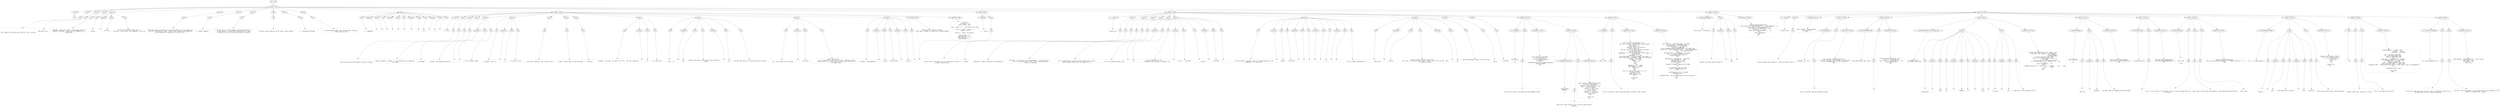 digraph lpegNode {

node [fontname=Helvetica]
edge [style=dashed]

doc_0 [label="doc - 440"]


doc_0 -> { section_1}
{rank=same; section_1}

section_1 [label="section: 1-262"]


// END RANK doc_0

section_1 -> { header_2 prose_3 prose_4 prose_5 prose_6 prose_7 prose_8 prose_9 prose_10 prose_11 prose_12 prose_13 section_14 section_15 section_16 section_17 section_18}
{rank=same; header_2 prose_3 prose_4 prose_5 prose_6 prose_7 prose_8 prose_9 prose_10 prose_11 prose_12 prose_13 section_14 section_15 section_16 section_17 section_18}

header_2 [label="1 : Path"]

prose_3 [label="prose"]

prose_4 [label="prose"]

prose_5 [label="prose"]

prose_6 [label="prose"]

prose_7 [label="prose"]

prose_8 [label="prose"]

prose_9 [label="prose"]

prose_10 [label="prose"]

prose_11 [label="prose"]

prose_12 [label="prose"]

prose_13 [label="prose"]

section_14 [label="section: 35-90"]

section_15 [label="section: 91-93"]

section_16 [label="section: 94-166"]

section_17 [label="section: 243-262"]

section_18 [label="section: 263-404"]


// END RANK section_1

header_2 -> leaf_19
leaf_19  [color=Gray,shape=rectangle,fontname=Inconsolata,label="* Path"]
// END RANK header_2

prose_3 -> { raw_20}
{rank=same; raw_20}

raw_20 [label="raw"]


// END RANK prose_3

raw_20 -> leaf_21
leaf_21  [color=Gray,shape=rectangle,fontname=Inconsolata,label="


Let's make a little Path class that isn't just a string.
"]
// END RANK raw_20

prose_4 -> { raw_22}
{rank=same; raw_22}

raw_22 [label="raw"]


// END RANK prose_4

raw_22 -> leaf_23
leaf_23  [color=Gray,shape=rectangle,fontname=Inconsolata,label="
They need to be:
"]
// END RANK raw_22

prose_5 -> { raw_24}
{rank=same; raw_24}

raw_24 [label="raw"]


// END RANK prose_5

raw_24 -> leaf_25
leaf_25  [color=Gray,shape=rectangle,fontname=Inconsolata,label="
-  Immutable. Adding to a path or substituting within it
   produces a new path; a path can't be changed once it's
   established.
"]
// END RANK raw_24

prose_6 -> { raw_26 prespace_27 literal_28 raw_29}
{rank=same; raw_26 prespace_27 literal_28 raw_29}

raw_26 [label="raw"]

prespace_27 [label="prespace"]

literal_28 [label="literal"]

raw_29 [label="raw"]


// END RANK prose_6

raw_26 -> leaf_30
leaf_30  [color=Gray,shape=rectangle,fontname=Inconsolata,label="
-  Stringy. "]
// END RANK raw_26

prespace_27 -> leaf_31
leaf_31  [color=Gray,shape=rectangle,fontname=Inconsolata,label=" "]
// END RANK prespace_27

literal_28 -> leaf_32
leaf_32  [color=Gray,shape=rectangle,fontname=Inconsolata,label="tostring"]
// END RANK literal_28

raw_29 -> leaf_33
leaf_33  [color=Gray,shape=rectangle,fontname=Inconsolata,label=" gives us the literal string rep of
   the Path, __concat works (but immutably), and so on.
"]
// END RANK raw_29

prose_7 -> { raw_34}
{rank=same; raw_34}

raw_34 [label="raw"]


// END RANK prose_7

raw_34 -> leaf_35
leaf_35  [color=Gray,shape=rectangle,fontname=Inconsolata,label="
Paths are going to be heavily re-used and extended, first by Directories
and Files, and then we'll want to take a pass a making them grammatical
and extending their properties to the URI class.
"]
// END RANK raw_34

prose_8 -> { raw_36}
{rank=same; raw_36}

raw_36 [label="raw"]


// END RANK prose_8

raw_36 -> leaf_37
leaf_37  [color=Gray,shape=rectangle,fontname=Inconsolata,label="
- [ ] #Todo  Simplify
"]
// END RANK raw_36

prose_9 -> { raw_38}
{rank=same; raw_38}

raw_38 [label="raw"]


// END RANK prose_9

raw_38 -> leaf_39
leaf_39  [color=Gray,shape=rectangle,fontname=Inconsolata,label="
  - [ ]  The Path class is overly complex. Splitting the paths is
         an anti-pattern; it should be refactored to be a light
         holding class over a string that represents the path.
"]
// END RANK raw_38

prose_10 -> { raw_40}
{rank=same; raw_40}

raw_40 [label="raw"]


// END RANK prose_10

raw_40 -> leaf_41
leaf_41  [color=Gray,shape=rectangle,fontname=Inconsolata,label="
         Actually useful things we can do, some of them already:
"]
// END RANK raw_40

prose_11 -> { raw_42}
{rank=same; raw_42}

raw_42 [label="raw"]


// END RANK prose_11

raw_42 -> leaf_43
leaf_43  [color=Gray,shape=rectangle,fontname=Inconsolata,label="
    - [ ]  Encapsulate Penlight.
"]
// END RANK raw_42

prose_12 -> { raw_44}
{rank=same; raw_44}

raw_44 [label="raw"]


// END RANK prose_12

raw_44 -> leaf_45
leaf_45  [color=Gray,shape=rectangle,fontname=Inconsolata,label="
    - [ ]  Provide metadata about paths like absolute, relative,
           exists, and the like.
"]
// END RANK raw_44

prose_13 -> { raw_46 prespace_47 literal_48 raw_49 prespace_50 literal_51 raw_52 prespace_53 literal_54 raw_55 prespace_56 literal_57 raw_58}
{rank=same; raw_46 prespace_47 literal_48 raw_49 prespace_50 literal_51 raw_52 prespace_53 literal_54 raw_55 prespace_56 literal_57 raw_58}

raw_46 [label="raw"]

prespace_47 [label="prespace"]

literal_48 [label="literal"]

raw_49 [label="raw"]

prespace_50 [label="prespace"]

literal_51 [label="literal"]

raw_52 [label="raw"]

prespace_53 [label="prespace"]

literal_54 [label="literal"]

raw_55 [label="raw"]

prespace_56 [label="prespace"]

literal_57 [label="literal"]

raw_58 [label="raw"]


// END RANK prose_13

raw_46 -> leaf_59
leaf_59  [color=Gray,shape=rectangle,fontname=Inconsolata,label="
    - [ ]  Implement"]
// END RANK raw_46

prespace_47 -> leaf_60
leaf_60  [color=Gray,shape=rectangle,fontname=Inconsolata,label=" "]
// END RANK prespace_47

literal_48 -> leaf_61
leaf_61  [color=Gray,shape=rectangle,fontname=Inconsolata,label="*"]
// END RANK literal_48

raw_49 -> leaf_62
leaf_62  [color=Gray,shape=rectangle,fontname=Inconsolata,label="."]
// END RANK raw_49

prespace_50 -> leaf_63
leaf_63  [color=Gray,shape=rectangle,fontname=Inconsolata,label=" "]
// END RANK prespace_50

literal_51 -> leaf_64
leaf_64  [color=Gray,shape=rectangle,fontname=Inconsolata,label="~"]
// END RANK literal_51

raw_52 -> leaf_65
leaf_65  [color=Gray,shape=rectangle,fontname=Inconsolata,label=","]
// END RANK raw_52

prespace_53 -> leaf_66
leaf_66  [color=Gray,shape=rectangle,fontname=Inconsolata,label=" "]
// END RANK prespace_53

literal_54 -> leaf_67
leaf_67  [color=Gray,shape=rectangle,fontname=Inconsolata,label="./"]
// END RANK literal_54

raw_55 -> leaf_68
leaf_68  [color=Gray,shape=rectangle,fontname=Inconsolata,label=" and"]
// END RANK raw_55

prespace_56 -> leaf_69
leaf_69  [color=Gray,shape=rectangle,fontname=Inconsolata,label=" "]
// END RANK prespace_56

literal_57 -> leaf_70
leaf_70  [color=Gray,shape=rectangle,fontname=Inconsolata,label="../"]
// END RANK literal_57

raw_58 -> leaf_71
leaf_71  [color=Gray,shape=rectangle,fontname=Inconsolata,label=".

"]
// END RANK raw_58

section_14 -> { header_72 prose_73 prose_74 prose_75 prose_76 prose_77 prose_78 prose_79 prose_80 prose_81 prose_82 prose_83 prose_84 codeblock_85 codeblock_86}
{rank=same; header_72 prose_73 prose_74 prose_75 prose_76 prose_77 prose_78 prose_79 prose_80 prose_81 prose_82 prose_83 prose_84 codeblock_85 codeblock_86}

header_72 [label="2 : Fields"]

prose_73 [label="prose"]

prose_74 [label="prose"]

prose_75 [label="prose"]

prose_76 [label="prose"]

prose_77 [label="prose"]

prose_78 [label="prose"]

prose_79 [label="prose"]

prose_80 [label="prose"]

prose_81 [label="prose"]

prose_82 [label="prose"]

prose_83 [label="prose"]

prose_84 [label="prose"]

codeblock_85 [label="code block 67-70"]

codeblock_86 [label="code block 72-88"]


// END RANK section_14

header_72 -> leaf_87
leaf_87  [color=Gray,shape=rectangle,fontname=Inconsolata,label="** Fields"]
// END RANK header_72

prose_73 -> { raw_88}
{rank=same; raw_88}

raw_88 [label="raw"]


// END RANK prose_73

raw_88 -> leaf_89
leaf_89  [color=Gray,shape=rectangle,fontname=Inconsolata,label="

The array portion of Path tables is entirely strings.
"]
// END RANK raw_88

prose_74 -> { raw_90}
{rank=same; raw_90}

raw_90 [label="raw"]


// END RANK prose_74

raw_90 -> leaf_91
leaf_91  [color=Gray,shape=rectangle,fontname=Inconsolata,label="
Special characters, notably \"/\", are represented, by themselves,
as strings.
"]
// END RANK raw_90

prose_75 -> { raw_92}
{rank=same; raw_92}

raw_92 [label="raw"]


// END RANK prose_75

raw_92 -> leaf_93
leaf_93  [color=Gray,shape=rectangle,fontname=Inconsolata,label="
- Prototype
"]
// END RANK raw_92

prose_76 -> { raw_94 prespace_95 literal_96 raw_97}
{rank=same; raw_94 prespace_95 literal_96 raw_97}

raw_94 [label="raw"]

prespace_95 [label="prespace"]

literal_96 [label="literal"]

raw_97 [label="raw"]


// END RANK prose_76

raw_94 -> leaf_98
leaf_98  [color=Gray,shape=rectangle,fontname=Inconsolata,label="
  -  divider:  The dividing character,"]
// END RANK raw_94

prespace_95 -> leaf_99
leaf_99  [color=Gray,shape=rectangle,fontname=Inconsolata,label=" "]
// END RANK prespace_95

literal_96 -> leaf_100
leaf_100  [color=Gray,shape=rectangle,fontname=Inconsolata,label="/"]
// END RANK literal_96

raw_97 -> leaf_101
leaf_101  [color=Gray,shape=rectangle,fontname=Inconsolata,label=" in all sensible realms.
"]
// END RANK raw_97

prose_77 -> { raw_102 prespace_103 literal_104 raw_105}
{rank=same; raw_102 prespace_103 literal_104 raw_105}

raw_102 [label="raw"]

prespace_103 [label="prespace"]

literal_104 [label="literal"]

raw_105 [label="raw"]


// END RANK prose_77

raw_102 -> leaf_106
leaf_106  [color=Gray,shape=rectangle,fontname=Inconsolata,label="
  -  div_patt:  This is"]
// END RANK raw_102

prespace_103 -> leaf_107
leaf_107  [color=Gray,shape=rectangle,fontname=Inconsolata,label=" "]
// END RANK prespace_103

literal_104 -> leaf_108
leaf_108  [color=Gray,shape=rectangle,fontname=Inconsolata,label="%/"]
// END RANK literal_104

raw_105 -> leaf_109
leaf_109  [color=Gray,shape=rectangle,fontname=Inconsolata,label=", in a quirk of Lua.
"]
// END RANK raw_105

prose_78 -> { raw_110}
{rank=same; raw_110}

raw_110 [label="raw"]


// END RANK prose_78

raw_110 -> leaf_111
leaf_111  [color=Gray,shape=rectangle,fontname=Inconsolata,label="
  -  parent_dir, same_dir:  Not currently used.
"]
// END RANK raw_110

prose_79 -> { raw_112}
{rank=same; raw_112}

raw_112 [label="raw"]


// END RANK prose_79

raw_112 -> leaf_113
leaf_113  [color=Gray,shape=rectangle,fontname=Inconsolata,label="
  -  isPath:  Always equal to the Path table.
"]
// END RANK raw_112

prose_80 -> { raw_114}
{rank=same; raw_114}

raw_114 [label="raw"]


// END RANK prose_80

raw_114 -> leaf_115
leaf_115  [color=Gray,shape=rectangle,fontname=Inconsolata,label="
- Instance
"]
// END RANK raw_114

prose_81 -> { raw_116 prespace_117 literal_118 raw_119}
{rank=same; raw_116 prespace_117 literal_118 raw_119}

raw_116 [label="raw"]

prespace_117 [label="prespace"]

literal_118 [label="literal"]

raw_119 [label="raw"]


// END RANK prose_81

raw_116 -> leaf_120
leaf_120  [color=Gray,shape=rectangle,fontname=Inconsolata,label="
  -  filename:  If present, the name of the file.  This will always be
               "]
// END RANK raw_116

prespace_117 -> leaf_121
leaf_121  [color=Gray,shape=rectangle,fontname=Inconsolata,label=" "]
// END RANK prespace_117

literal_118 -> leaf_122
leaf_122  [color=Gray,shape=rectangle,fontname=Inconsolata,label="nil"]
// END RANK literal_118

raw_119 -> leaf_123
leaf_123  [color=Gray,shape=rectangle,fontname=Inconsolata,label=" for a directory.
"]
// END RANK raw_119

prose_82 -> { raw_124 prespace_125 literal_126 raw_127 prespace_128 bold_129 raw_130}
{rank=same; raw_124 prespace_125 literal_126 raw_127 prespace_128 bold_129 raw_130}

raw_124 [label="raw"]

prespace_125 [label="prespace"]

literal_126 [label="literal"]

raw_127 [label="raw"]

prespace_128 [label="prespace"]

bold_129 [label="bold"]

raw_130 [label="raw"]


// END RANK prose_82

raw_124 -> leaf_131
leaf_131  [color=Gray,shape=rectangle,fontname=Inconsolata,label="
  -  isDir:  If"]
// END RANK raw_124

prespace_125 -> leaf_132
leaf_132  [color=Gray,shape=rectangle,fontname=Inconsolata,label=" "]
// END RANK prespace_125

literal_126 -> leaf_133
leaf_133  [color=Gray,shape=rectangle,fontname=Inconsolata,label="true"]
// END RANK literal_126

raw_127 -> leaf_134
leaf_134  [color=Gray,shape=rectangle,fontname=Inconsolata,label=", indicates the Path is structured to be a directory.
        It does"]
// END RANK raw_127

prespace_128 -> leaf_135
leaf_135  [color=Gray,shape=rectangle,fontname=Inconsolata,label=" "]
// END RANK prespace_128

bold_129 -> leaf_136
leaf_136  [color=Gray,shape=rectangle,fontname=Inconsolata,label="not"]
// END RANK bold_129

raw_130 -> leaf_137
leaf_137  [color=Gray,shape=rectangle,fontname=Inconsolata,label=" indicate that there is a real directory at this path.
"]
// END RANK raw_130

prose_83 -> { raw_138 prespace_139 literal_140 raw_141}
{rank=same; raw_138 prespace_139 literal_140 raw_141}

raw_138 [label="raw"]

prespace_139 [label="prespace"]

literal_140 [label="literal"]

raw_141 [label="raw"]


// END RANK prose_83

raw_138 -> leaf_142
leaf_142  [color=Gray,shape=rectangle,fontname=Inconsolata,label="
  -  str:  The string form of the path. "]
// END RANK raw_138

prespace_139 -> leaf_143
leaf_143  [color=Gray,shape=rectangle,fontname=Inconsolata,label=" "]
// END RANK prespace_139

literal_140 -> leaf_144
leaf_144  [color=Gray,shape=rectangle,fontname=Inconsolata,label="__tostring"]
// END RANK literal_140

raw_141 -> leaf_145
leaf_145  [color=Gray,shape=rectangle,fontname=Inconsolata,label=" simply returns this,
           it is in-contract to read from this field.  Nothing but Path
           should write to it, which we won't enforce until we can do so
           at compile time.
"]
// END RANK raw_141

prose_84 -> { raw_146 prespace_147 literal_148 raw_149 prespace_150 literal_151 raw_152}
{rank=same; raw_146 prespace_147 literal_148 raw_149 prespace_150 literal_151 raw_152}

raw_146 [label="raw"]

prespace_147 [label="prespace"]

literal_148 [label="literal"]

raw_149 [label="raw"]

prespace_150 [label="prespace"]

literal_151 [label="literal"]

raw_152 [label="raw"]


// END RANK prose_84

raw_146 -> leaf_153
leaf_153  [color=Gray,shape=rectangle,fontname=Inconsolata,label="
- [ ] #todo   Check memoized"]
// END RANK raw_146

prespace_147 -> leaf_154
leaf_154  [color=Gray,shape=rectangle,fontname=Inconsolata,label=" "]
// END RANK prespace_147

literal_148 -> leaf_155
leaf_155  [color=Gray,shape=rectangle,fontname=Inconsolata,label="__Path"]
// END RANK literal_148

raw_149 -> leaf_156
leaf_156  [color=Gray,shape=rectangle,fontname=Inconsolata,label=" table during"]
// END RANK raw_149

prespace_150 -> leaf_157
leaf_157  [color=Gray,shape=rectangle,fontname=Inconsolata,label=" "]
// END RANK prespace_150

literal_151 -> leaf_158
leaf_158  [color=Gray,shape=rectangle,fontname=Inconsolata,label="__concat"]
// END RANK literal_151

raw_152 -> leaf_159
leaf_159  [color=Gray,shape=rectangle,fontname=Inconsolata,label=".
"]
// END RANK raw_152

codeblock_85 -> leaf_160
leaf_160  [color=Gray,shape=rectangle,fontname=Inconsolata,label="local pl_path = require \"pl.path\"
local isdir, relpath = pl_path.isdir, pl_path.relpath"]
// END RANK codeblock_85

codeblock_86 -> leaf_161
leaf_161  [color=Gray,shape=rectangle,fontname=Inconsolata,label="local new
local Path = {}
Path.__index = Path

local __Paths = {} -- one Path per real Path

local s = require \"status\" ()
s.angry = false

Path.it = require \"kore/check\"

Path.divider = \"/\"
Path.div_patt = \"%/\"
Path.parent_dir = \"..\"
Path.same_dir = \".\""]
// END RANK codeblock_86

section_15 -> { header_162 prose_163}
{rank=same; header_162 prose_163}

header_162 [label="2 : Methods"]

prose_163 [label="prose"]


// END RANK section_15

header_162 -> leaf_164
leaf_164  [color=Gray,shape=rectangle,fontname=Inconsolata,label="
** __conca"]
// END RANK header_162

prose_163 -> { raw_165}
{rank=same; raw_165}

raw_165 [label="raw"]


// END RANK prose_163

raw_165 -> leaf_166
leaf_166  [color=Gray,shape=rectangle,fontname=Inconsolata,label="

"]
// END RANK raw_165

section_16 -> { header_167 prose_168 prose_169 prose_170 prose_171 prose_172 prose_173 prose_174 prose_175 prose_176 prose_177 section_178 section_179}
{rank=same; header_167 prose_168 prose_169 prose_170 prose_171 prose_172 prose_173 prose_174 prose_175 prose_176 prose_177 section_178 section_179}

header_167 [label="2 : __concat"]

prose_168 [label="prose"]

prose_169 [label="prose"]

prose_170 [label="prose"]

prose_171 [label="prose"]

prose_172 [label="prose"]

prose_173 [label="prose"]

prose_174 [label="prose"]

prose_175 [label="prose"]

prose_176 [label="prose"]

prose_177 [label="prose"]

section_178 [label="section: 129-144"]

section_179 [label="section: 167-242"]


// END RANK section_16

header_167 -> leaf_180
leaf_180  [color=Gray,shape=rectangle,fontname=Inconsolata,label="
Concat retu"]
// END RANK header_167

prose_168 -> { raw_181}
{rank=same; raw_181}

raw_181 [label="raw"]


// END RANK prose_168

raw_181 -> leaf_182
leaf_182  [color=Gray,shape=rectangle,fontname=Inconsolata,label="

Concat returns a new path that is the synthesis of either a
string or another path.
"]
// END RANK raw_181

prose_169 -> { raw_183}
{rank=same; raw_183}

raw_183 [label="raw"]


// END RANK prose_169

raw_183 -> leaf_184
leaf_184  [color=Gray,shape=rectangle,fontname=Inconsolata,label="
- params
"]
// END RANK raw_183

prose_170 -> { raw_185}
{rank=same; raw_185}

raw_185 [label="raw"]


// END RANK prose_170

raw_185 -> leaf_186
leaf_186  [color=Gray,shape=rectangle,fontname=Inconsolata,label="
  -  head_path:  A Path. Cloned before concatenation.
"]
// END RANK raw_185

prose_171 -> { raw_187}
{rank=same; raw_187}

raw_187 [label="raw"]


// END RANK prose_171

raw_187 -> leaf_188
leaf_188  [color=Gray,shape=rectangle,fontname=Inconsolata,label="
  -  tail_path:  If a String, this is concatenated.  If the result is
           not a structurally valid string, this is complained about
           and nil is returned.
"]
// END RANK raw_187

prose_172 -> { raw_189}
{rank=same; raw_189}

raw_189 [label="raw"]


// END RANK prose_172

raw_189 -> leaf_190
leaf_190  [color=Gray,shape=rectangle,fontname=Inconsolata,label="
           If it's another Path, we want to do the right thing, and not
           make developers guess what that might be, so:
"]
// END RANK raw_189

prose_173 -> { raw_191 prespace_192 bold_193 raw_194 prespace_195 literal_196 raw_197 prespace_198 literal_199 raw_200}
{rank=same; raw_191 prespace_192 bold_193 raw_194 prespace_195 literal_196 raw_197 prespace_198 literal_199 raw_200}

raw_191 [label="raw"]

prespace_192 [label="prespace"]

bold_193 [label="bold"]

raw_194 [label="raw"]

prespace_195 [label="prespace"]

literal_196 [label="literal"]

raw_197 [label="raw"]

prespace_198 [label="prespace"]

literal_199 [label="literal"]

raw_200 [label="raw"]


// END RANK prose_173

raw_191 -> leaf_201
leaf_201  [color=Gray,shape=rectangle,fontname=Inconsolata,label="
           If it's two absolute Paths, then"]
// END RANK raw_191

prespace_192 -> leaf_202
leaf_202  [color=Gray,shape=rectangle,fontname=Inconsolata,label=" "]
// END RANK prespace_192

bold_193 -> leaf_203
leaf_203  [color=Gray,shape=rectangle,fontname=Inconsolata,label="iff"]
// END RANK bold_193

raw_194 -> leaf_204
leaf_204  [color=Gray,shape=rectangle,fontname=Inconsolata,label=" the tail_path nests in the
           head_path, the tail_path is returned.  So"]
// END RANK raw_194

prespace_195 -> leaf_205
leaf_205  [color=Gray,shape=rectangle,fontname=Inconsolata,label=" "]
// END RANK prespace_195

literal_196 -> leaf_206
leaf_206  [color=Gray,shape=rectangle,fontname=Inconsolata,label="\"/usr/\" .. \"/usr/bin/\""]
// END RANK literal_196

raw_197 -> leaf_207
leaf_207  [color=Gray,shape=rectangle,fontname=Inconsolata,label="
           returns"]
// END RANK raw_197

prespace_198 -> leaf_208
leaf_208  [color=Gray,shape=rectangle,fontname=Inconsolata,label=" "]
// END RANK prespace_198

literal_199 -> leaf_209
leaf_209  [color=Gray,shape=rectangle,fontname=Inconsolata,label="\"/usr/bin\""]
// END RANK literal_199

raw_200 -> leaf_210
leaf_210  [color=Gray,shape=rectangle,fontname=Inconsolata,label=".
"]
// END RANK raw_200

prose_174 -> { raw_211 prespace_212 italic_213 raw_214 prespace_215 literal_216 raw_217 prespace_218 literal_219 raw_220 prespace_221 literal_222 raw_223}
{rank=same; raw_211 prespace_212 italic_213 raw_214 prespace_215 literal_216 raw_217 prespace_218 literal_219 raw_220 prespace_221 literal_222 raw_223}

raw_211 [label="raw"]

prespace_212 [label="prespace"]

italic_213 [label="italic"]

raw_214 [label="raw"]

prespace_215 [label="prespace"]

literal_216 [label="literal"]

raw_217 [label="raw"]

prespace_218 [label="prespace"]

literal_219 [label="literal"]

raw_220 [label="raw"]

prespace_221 [label="prespace"]

literal_222 [label="literal"]

raw_223 [label="raw"]


// END RANK prose_174

raw_211 -> leaf_224
leaf_224  [color=Gray,shape=rectangle,fontname=Inconsolata,label="
           If the tail_path is relative, then it's flexibly applied to the
           head_path. For a path that"]
// END RANK raw_211

prespace_212 -> leaf_225
leaf_225  [color=Gray,shape=rectangle,fontname=Inconsolata,label=" "]
// END RANK prespace_212

italic_213 -> leaf_226
leaf_226  [color=Gray,shape=rectangle,fontname=Inconsolata,label="doesn't"]
// END RANK italic_213

raw_214 -> leaf_227
leaf_227  [color=Gray,shape=rectangle,fontname=Inconsolata,label=" start with"]
// END RANK raw_214

prespace_215 -> leaf_228
leaf_228  [color=Gray,shape=rectangle,fontname=Inconsolata,label=" "]
// END RANK prespace_215

literal_216 -> leaf_229
leaf_229  [color=Gray,shape=rectangle,fontname=Inconsolata,label="."]
// END RANK literal_216

raw_217 -> leaf_230
leaf_230  [color=Gray,shape=rectangle,fontname=Inconsolata,label=","]
// END RANK raw_217

prespace_218 -> leaf_231
leaf_231  [color=Gray,shape=rectangle,fontname=Inconsolata,label=" "]
// END RANK prespace_218

literal_219 -> leaf_232
leaf_232  [color=Gray,shape=rectangle,fontname=Inconsolata,label=".."]
// END RANK literal_219

raw_220 -> leaf_233
leaf_233  [color=Gray,shape=rectangle,fontname=Inconsolata,label=", or"]
// END RANK raw_220

prespace_221 -> leaf_234
leaf_234  [color=Gray,shape=rectangle,fontname=Inconsolata,label=" "]
// END RANK prespace_221

literal_222 -> leaf_235
leaf_235  [color=Gray,shape=rectangle,fontname=Inconsolata,label="*"]
// END RANK literal_222

raw_223 -> leaf_236
leaf_236  [color=Gray,shape=rectangle,fontname=Inconsolata,label=",
           this is simple concatenation.
"]
// END RANK raw_223

prose_175 -> { raw_237 prespace_238 literal_239 raw_240 prespace_241 literal_242 raw_243}
{rank=same; raw_237 prespace_238 literal_239 raw_240 prespace_241 literal_242 raw_243}

raw_237 [label="raw"]

prespace_238 [label="prespace"]

literal_239 [label="literal"]

raw_240 [label="raw"]

prespace_241 [label="prespace"]

literal_242 [label="literal"]

raw_243 [label="raw"]


// END RANK prose_175

raw_237 -> leaf_244
leaf_244  [color=Gray,shape=rectangle,fontname=Inconsolata,label="
           Note that"]
// END RANK raw_237

prespace_238 -> leaf_245
leaf_245  [color=Gray,shape=rectangle,fontname=Inconsolata,label=" "]
// END RANK prespace_238

literal_239 -> leaf_246
leaf_246  [color=Gray,shape=rectangle,fontname=Inconsolata,label="__concat"]
// END RANK literal_239

raw_240 -> leaf_247
leaf_247  [color=Gray,shape=rectangle,fontname=Inconsolata,label=" refuses to make \"foo//bar\" from \"foo/\"
           and \"/bar\", and similarly won't make \"/foobar\" from \"/foo\" and \"bar\". Both
           of these will return"]
// END RANK raw_240

prespace_241 -> leaf_248
leaf_248  [color=Gray,shape=rectangle,fontname=Inconsolata,label=" "]
// END RANK prespace_241

literal_242 -> leaf_249
leaf_249  [color=Gray,shape=rectangle,fontname=Inconsolata,label="nil"]
// END RANK literal_242

raw_243 -> leaf_250
leaf_250  [color=Gray,shape=rectangle,fontname=Inconsolata,label=", and the malformed string as the error. #nyi


"]
// END RANK raw_243

prose_176 -> { raw_251}
{rank=same; raw_251}

raw_251 [label="raw"]


// END RANK prose_176

raw_251 -> leaf_252
leaf_252  [color=Gray,shape=rectangle,fontname=Inconsolata,label="
- return
"]
// END RANK raw_251

prose_177 -> { raw_253}
{rank=same; raw_253}

raw_253 [label="raw"]


// END RANK prose_177

raw_253 -> leaf_254
leaf_254  [color=Gray,shape=rectangle,fontname=Inconsolata,label="
  - A new Path.

"]
// END RANK raw_253

section_178 -> { header_255 prose_256 codeblock_257 section_258}
{rank=same; header_255 prose_256 codeblock_257 section_258}

header_255 [label="3 : clone(path)"]

prose_256 [label="prose"]

codeblock_257 [label="code block 133-142"]

section_258 [label="section: 145-166"]


// END RANK section_178

header_255 -> leaf_259
leaf_259  [color=Gray,shape=rectangle,fontname=Inconsolata,label="ble stolen.

#!l"]
// END RANK header_255

prose_256 -> { raw_260}
{rank=same; raw_260}

raw_260 [label="raw"]


// END RANK prose_256

raw_260 -> leaf_261
leaf_261  [color=Gray,shape=rectangle,fontname=Inconsolata,label="

This returns a copy of the path with the metatable stolen.
"]
// END RANK raw_260

codeblock_257 -> leaf_262
leaf_262  [color=Gray,shape=rectangle,fontname=Inconsolata,label="local function clone(path)
  local new_path = {}
  for k,v in pairs(path) do
    new_path[k] = v
  end
  setmetatable(new_path, getmetatable(path))
  return new_path
end"]
// END RANK codeblock_257

section_258 -> { header_263 prose_264 codeblock_265}
{rank=same; header_263 prose_264 codeblock_265}

header_263 [label="4 : endsMatch(head, tail)"]

prose_264 [label="prose"]

codeblock_265 [label="code block 150-165"]


// END RANK section_258

header_263 -> leaf_266
leaf_266  [color=Gray,shape=rectangle,fontname=Inconsolata,label=" heterosexual,
pathwise.

#"]
// END RANK header_263

prose_264 -> { raw_267}
{rank=same; raw_267}

raw_267 [label="raw"]


// END RANK prose_264

raw_267 -> leaf_268
leaf_268  [color=Gray,shape=rectangle,fontname=Inconsolata,label="

Takes two strings. Returns true if they are heterosexual,
pathwise.
"]
// END RANK raw_267

codeblock_265 -> leaf_269
leaf_269  [color=Gray,shape=rectangle,fontname=Inconsolata,label="local function endsMatch(head, tail)
   local div = Path.divider
   head_b = string.sub(head, -2, -1)
   tail_b = string.sub(tail, 1, 1)
   if div == head_b
      and div == tail_b then
      return false
   elseif div ~= head_b
      and div ~= tail_b then
      return false
   end

   return true
end"]
// END RANK codeblock_265

section_179 -> { header_270 prose_271 codeblock_272 codeblock_273}
{rank=same; header_270 prose_271 codeblock_272 codeblock_273}

header_270 [label="3 : stringAwk"]

prose_271 [label="prose"]

codeblock_272 [label="code block 171-205"]

codeblock_273 [label="code block 208-240"]


// END RANK section_179

header_270 -> leaf_274
leaf_274  [color=Gray,shape=rectangle,fontname=Inconsolata,label=" add to them."]
// END RANK header_270

prose_271 -> { raw_275}
{rank=same; raw_275}

raw_275 [label="raw"]


// END RANK prose_271

raw_275 -> leaf_276
leaf_276  [color=Gray,shape=rectangle,fontname=Inconsolata,label="

This is used twice, once to build new paths, and once to add to them.
"]
// END RANK raw_275

codeblock_272 -> leaf_277
leaf_277  [color=Gray,shape=rectangle,fontname=Inconsolata,label="local function stringAwk(path, str)
  local div, div_patt = Path.divider, Path.div_patt
  local phrase = \"\"
  local remain = str
    -- chew the string like Pac Man
  while remain  do
    local dir_index = string.find(remain, div_patt)
    if dir_index then
      -- add the handle minus div
      path[#path + 1] = string.sub(remain, 1, dir_index - 1)
      -- then the div
      path[#path + 1] = div
      local new_remain = string.sub(remain, dir_index + 1)
      assert(#new_remain < #remain, \"remain must decrease\")
      remain = new_remain
      if remain == \"\" then
        remain = nil
      end
    else
      -- file
      path[#path + 1] = remain
      path.filename = remain
      remain = nil
    end
  end
   local ps = path.str and path.str or str
  if isdir(ps) then
    path.isDir = true
      path.filename = nil
  end

  return path
end"]
// END RANK codeblock_272

codeblock_273 -> leaf_278
leaf_278  [color=Gray,shape=rectangle,fontname=Inconsolata,label="local function __concat(head_path, tail_path)
  local new_path = clone(head_path)
  if type(tail_path) == 'string' then
    -- use the stringbuilder
      if not endsMatch(head_path[#head_path], tail_path) then
         return nil, \"cannot build path from \" .. tostring(head_path)
                     .. \" and \" .. tostring(tail_path)
      end
    local path_parts = stringAwk({}, tail_path)
    for _, v in ipairs(path_parts) do
      new_path[#new_path + 1] = v
    end

    new_path.str = new_path.str .. tail_path
    if isdir(new_path.str) then
      new_path.isDir = true
      new_path.filename = nil
    else
      new_path.filename = path_parts.filename
    end

    if __Paths[new_path.str] then
      return __Paths[new_path.str]
    end

      __Paths[new_path.str] = new_path
    return new_path
  else
    s:complain(\"NYI\", \"can only concatenate string at present\")
  end
end"]
// END RANK codeblock_273

section_17 -> { header_279 prose_280 codeblock_281}
{rank=same; header_279 prose_280 codeblock_281}

header_279 [label="2 : Path.parentDir(path)"]

prose_280 [label="prose"]

codeblock_281 [label="code block 247-260"]


// END RANK section_17

header_279 -> leaf_282
leaf_282  [color=Gray,shape=rectangle,fontname=Inconsolata,label="ocal p_last = string.sub"]
// END RANK header_279

prose_280 -> { raw_283 prespace_284 literal_285 raw_286}
{rank=same; raw_283 prespace_284 literal_285 raw_286}

raw_283 [label="raw"]

prespace_284 [label="prespace"]

literal_285 [label="literal"]

raw_286 [label="raw"]


// END RANK prose_280

raw_283 -> leaf_287
leaf_287  [color=Gray,shape=rectangle,fontname=Inconsolata,label="

Returns the parent directory Path of"]
// END RANK raw_283

prespace_284 -> leaf_288
leaf_288  [color=Gray,shape=rectangle,fontname=Inconsolata,label=" "]
// END RANK prespace_284

literal_285 -> leaf_289
leaf_289  [color=Gray,shape=rectangle,fontname=Inconsolata,label="path"]
// END RANK literal_285

raw_286 -> leaf_290
leaf_290  [color=Gray,shape=rectangle,fontname=Inconsolata,label=".
"]
// END RANK raw_286

codeblock_281 -> leaf_291
leaf_291  [color=Gray,shape=rectangle,fontname=Inconsolata,label="function Path.parentDir(path)
   local parent = string.sub(path.str, 1, - (#path[#path] + 1))
   local p_last = string.sub(parent, -1)
   -- This shouldn't be needful but <shrug>
   if p_last == \"/\" then
      return new(string.sub(parent, 1, -2))
   else
      return new(parent)
   end
end

"]
// END RANK codeblock_281

section_18 -> { header_292 prose_293 codeblock_294 section_295 section_296 section_297 section_298 section_299 section_300 section_301 section_302 section_303}
{rank=same; header_292 prose_293 codeblock_294 section_295 section_296 section_297 section_298 section_299 section_300 section_301 section_302 section_303}

header_292 [label="2 : __tostring"]

prose_293 [label="prose"]

codeblock_294 [label="code block 267-271"]

section_295 [label="section: 274-284"]

section_296 [label="section: 285-295"]

section_297 [label="section: 296-321"]

section_298 [label="section: 322-331"]

section_299 [label="section: 332-339"]

section_300 [label="section: 340-355"]

section_301 [label="section: 356-374"]

section_302 [label="section: 375-404"]

section_303 [label="section: 405-440"]


// END RANK section_18

header_292 -> leaf_304
leaf_304  [color=Gray,shape=rectangle,fontname=Inconsolata,label=" builder funct"]
// END RANK header_292

prose_293 -> { raw_305}
{rank=same; raw_305}

raw_305 [label="raw"]


// END RANK prose_293

raw_305 -> leaf_306
leaf_306  [color=Gray,shape=rectangle,fontname=Inconsolata,label="

Since we always have a path as a string, we simply return it.
"]
// END RANK raw_305

codeblock_294 -> leaf_307
leaf_307  [color=Gray,shape=rectangle,fontname=Inconsolata,label="local function __tostring(path)
  return path.str
end"]
// END RANK codeblock_294

section_295 -> { header_308 prose_309 codeblock_310}
{rank=same; header_308 prose_309 codeblock_310}

header_308 [label="3 : fromString(str)"]

prose_309 [label="prose"]

codeblock_310 [label="code block 278-283"]


// END RANK section_295

header_308 -> leaf_311
leaf_311  [color=Gray,shape=rectangle,fontname=Inconsolata,label="Awk(path, str, div, "]
// END RANK header_308

prose_309 -> { raw_312}
{rank=same; raw_312}

raw_312 [label="raw"]


// END RANK prose_309

raw_312 -> leaf_313
leaf_313  [color=Gray,shape=rectangle,fontname=Inconsolata,label="

This is a builder function and hence private.
"]
// END RANK raw_312

codeblock_310 -> leaf_314
leaf_314  [color=Gray,shape=rectangle,fontname=Inconsolata,label="local function fromString(path, str)
  local div, div_patt = Path.divider, Path.div_patt
  return stringAwk(path, str, div, div_patt)
end"]
// END RANK codeblock_310

section_296 -> { header_315 prose_316 codeblock_317}
{rank=same; header_315 prose_316 codeblock_317}

header_315 [label="3 : Path.relPath(path, rel)"]

prose_316 [label="prose"]

codeblock_317 [label="code block 287-293"]


// END RANK section_296

header_315 -> leaf_318
leaf_318  [color=Gray,shape=rectangle,fontname=Inconsolata,label="Path.subFor(path, base, newb"]
// END RANK header_315

prose_316 -> { raw_319}
{rank=same; raw_319}

raw_319 [label="raw"]


// END RANK prose_316

raw_319 -> leaf_320
leaf_320  [color=Gray,shape=rectangle,fontname=Inconsolata,label="
"]
// END RANK raw_319

codeblock_317 -> leaf_321
leaf_321  [color=Gray,shape=rectangle,fontname=Inconsolata,label="function Path.relPath(path, rel)
   local rel = tostring(rel)
   local rel_str = relpath(path.str, rel)
   return new(rel_str)
end"]
// END RANK codeblock_317

section_297 -> { header_322 prose_323 prose_324 codeblock_325}
{rank=same; header_322 prose_323 prose_324 codeblock_325}

header_322 [label="3 : Path.subFor(path, base, newbase, ext)"]

prose_323 [label="prose"]

prose_324 [label="prose"]

codeblock_325 [label="code block 302-319"]


// END RANK section_297

header_322 -> leaf_326
leaf_326  [color=Gray,shape=rectangle,fontname=Inconsolata,label="e, newbase, ext)
   local path, base, newb"]
// END RANK header_322

prose_323 -> { raw_327 prespace_328 literal_329 raw_330 prespace_331 literal_332 raw_333 prespace_334 literal_335 raw_336}
{rank=same; raw_327 prespace_328 literal_329 raw_330 prespace_331 literal_332 raw_333 prespace_334 literal_335 raw_336}

raw_327 [label="raw"]

prespace_328 [label="prespace"]

literal_329 [label="literal"]

raw_330 [label="raw"]

prespace_331 [label="prespace"]

literal_332 [label="literal"]

raw_333 [label="raw"]

prespace_334 [label="prespace"]

literal_335 [label="literal"]

raw_336 [label="raw"]


// END RANK prose_323

raw_327 -> leaf_337
leaf_337  [color=Gray,shape=rectangle,fontname=Inconsolata,label="

Substitutes"]
// END RANK raw_327

prespace_328 -> leaf_338
leaf_338  [color=Gray,shape=rectangle,fontname=Inconsolata,label=" "]
// END RANK prespace_328

literal_329 -> leaf_339
leaf_339  [color=Gray,shape=rectangle,fontname=Inconsolata,label="base"]
// END RANK literal_329

raw_330 -> leaf_340
leaf_340  [color=Gray,shape=rectangle,fontname=Inconsolata,label=" for"]
// END RANK raw_330

prespace_331 -> leaf_341
leaf_341  [color=Gray,shape=rectangle,fontname=Inconsolata,label=" "]
// END RANK prespace_331

literal_332 -> leaf_342
leaf_342  [color=Gray,shape=rectangle,fontname=Inconsolata,label="newbase"]
// END RANK literal_332

raw_333 -> leaf_343
leaf_343  [color=Gray,shape=rectangle,fontname=Inconsolata,label=" in"]
// END RANK raw_333

prespace_334 -> leaf_344
leaf_344  [color=Gray,shape=rectangle,fontname=Inconsolata,label=" "]
// END RANK prespace_334

literal_335 -> leaf_345
leaf_345  [color=Gray,shape=rectangle,fontname=Inconsolata,label="path"]
// END RANK literal_335

raw_336 -> leaf_346
leaf_346  [color=Gray,shape=rectangle,fontname=Inconsolata,label=".
"]
// END RANK raw_336

prose_324 -> { raw_347 prespace_348 literal_349 raw_350}
{rank=same; raw_347 prespace_348 literal_349 raw_350}

raw_347 [label="raw"]

prespace_348 [label="prespace"]

literal_349 [label="literal"]

raw_350 [label="raw"]


// END RANK prose_324

raw_347 -> leaf_351
leaf_351  [color=Gray,shape=rectangle,fontname=Inconsolata,label="
If given"]
// END RANK raw_347

prespace_348 -> leaf_352
leaf_352  [color=Gray,shape=rectangle,fontname=Inconsolata,label=" "]
// END RANK prespace_348

literal_349 -> leaf_353
leaf_353  [color=Gray,shape=rectangle,fontname=Inconsolata,label="ext"]
// END RANK literal_349

raw_350 -> leaf_354
leaf_354  [color=Gray,shape=rectangle,fontname=Inconsolata,label=", replaces the file extension with it.
"]
// END RANK raw_350

codeblock_325 -> leaf_355
leaf_355  [color=Gray,shape=rectangle,fontname=Inconsolata,label="function Path.subFor(path, base, newbase, ext)
   local path, base, newbase = tostring(path),
                               tostring(base),
                               tostring(newbase)
   if string.find(path, base) then
      local rel = string.sub(path, #base + 1)
      if ext then
         local old_ext = pl_path.extension(path)
         rel = string.sub(rel, 1, - #old_ext - 1) .. ext
      end
      return new(newbase .. rel)
   else
      s:complain(\"path error\", \"cannot sub \" .. newbase .. \" for \" .. base
                 .. \" in \" .. path)
   end
end"]
// END RANK codeblock_325

section_298 -> { header_356 prose_357 codeblock_358}
{rank=same; header_356 prose_357 codeblock_358}

header_356 [label="3 : Path:extension()"]

prose_357 [label="prose"]

codeblock_358 [label="code block 326-330"]


// END RANK section_298

header_356 -> leaf_359
leaf_359  [color=Gray,shape=rectangle,fontname=Inconsolata,label=" Path:basename()

#!l"]
// END RANK header_356

prose_357 -> { raw_360 prespace_361 literal_362 raw_363}
{rank=same; raw_360 prespace_361 literal_362 raw_363}

raw_360 [label="raw"]

prespace_361 [label="prespace"]

literal_362 [label="literal"]

raw_363 [label="raw"]


// END RANK prose_357

raw_360 -> leaf_364
leaf_364  [color=Gray,shape=rectangle,fontname=Inconsolata,label="

This and"]
// END RANK raw_360

prespace_361 -> leaf_365
leaf_365  [color=Gray,shape=rectangle,fontname=Inconsolata,label=" "]
// END RANK prespace_361

literal_362 -> leaf_366
leaf_366  [color=Gray,shape=rectangle,fontname=Inconsolata,label="basename"]
// END RANK literal_362

raw_363 -> leaf_367
leaf_367  [color=Gray,shape=rectangle,fontname=Inconsolata,label=" can both simply be copypasta'ed from Penlight.
"]
// END RANK raw_363

codeblock_358 -> leaf_368
leaf_368  [color=Gray,shape=rectangle,fontname=Inconsolata,label="function Path.extension(path)
   return pl_path.extension(path.str)
end"]
// END RANK codeblock_358

section_299 -> { header_369 prose_370 codeblock_371}
{rank=same; header_369 prose_370 codeblock_371}

header_369 [label="3 : Path:basename()"]

prose_370 [label="prose"]

codeblock_371 [label="code block 334-338"]


// END RANK section_299

header_369 -> leaf_372
leaf_372  [color=Gray,shape=rectangle,fontname=Inconsolata,label=" the name minus the"]
// END RANK header_369

prose_370 -> { raw_373}
{rank=same; raw_373}

raw_373 [label="raw"]


// END RANK prose_370

raw_373 -> leaf_374
leaf_374  [color=Gray,shape=rectangle,fontname=Inconsolata,label="
"]
// END RANK raw_373

codeblock_371 -> leaf_375
leaf_375  [color=Gray,shape=rectangle,fontname=Inconsolata,label="function Path.basename(path)
   return pl_path.basename(path.str)
end"]
// END RANK codeblock_371

section_300 -> { header_376 prose_377 prose_378 prose_379 codeblock_380}
{rank=same; header_376 prose_377 prose_378 prose_379 codeblock_380}

header_376 [label="3 : Path:barename()"]

prose_377 [label="prose"]

prose_378 [label="prose"]

prose_379 [label="prose"]

codeblock_380 [label="code block 349-353"]


// END RANK section_300

header_376 -> leaf_381
leaf_381  [color=Gray,shape=rectangle,fontname=Inconsolata,label=".

Every time.

#!lu"]
// END RANK header_376

prose_377 -> { raw_382}
{rank=same; raw_382}

raw_382 [label="raw"]


// END RANK prose_377

raw_382 -> leaf_383
leaf_383  [color=Gray,shape=rectangle,fontname=Inconsolata,label="

This is a bit jank but it should work, goal is to get the name minus the
extension.
"]
// END RANK raw_382

prose_378 -> { raw_384}
{rank=same; raw_384}

raw_384 [label="raw"]


// END RANK prose_378

raw_384 -> leaf_385
leaf_385  [color=Gray,shape=rectangle,fontname=Inconsolata,label="
Every time I do this kind of arithmetic I think about Wirth and Djikstra.
"]
// END RANK raw_384

prose_379 -> { raw_386}
{rank=same; raw_386}

raw_386 [label="raw"]


// END RANK prose_379

raw_386 -> leaf_387
leaf_387  [color=Gray,shape=rectangle,fontname=Inconsolata,label="
Every time.
"]
// END RANK raw_386

codeblock_380 -> leaf_388
leaf_388  [color=Gray,shape=rectangle,fontname=Inconsolata,label="function Path.barename(path)
   return string.sub(path:basename(), 1, -(#path:extension() + 1))
end"]
// END RANK codeblock_380

section_301 -> { header_389 prose_390 prose_391 codeblock_392}
{rank=same; header_389 prose_390 prose_391 codeblock_392}

header_389 [label="3 : Path.has(path, substr)"]

prose_390 [label="prose"]

prose_391 [label="prose"]

codeblock_392 [label="code block 362-372"]


// END RANK section_301

header_389 -> leaf_393
leaf_393  [color=Gray,shape=rectangle,fontname=Inconsolata,label=" for _, v in ipairs(path) d"]
// END RANK header_389

prose_390 -> { raw_394 prespace_395 literal_396 raw_397 prespace_398 literal_399 raw_400}
{rank=same; raw_394 prespace_395 literal_396 raw_397 prespace_398 literal_399 raw_400}

raw_394 [label="raw"]

prespace_395 [label="prespace"]

literal_396 [label="literal"]

raw_397 [label="raw"]

prespace_398 [label="prespace"]

literal_399 [label="literal"]

raw_400 [label="raw"]


// END RANK prose_390

raw_394 -> leaf_401
leaf_401  [color=Gray,shape=rectangle,fontname=Inconsolata,label="

Returns"]
// END RANK raw_394

prespace_395 -> leaf_402
leaf_402  [color=Gray,shape=rectangle,fontname=Inconsolata,label=" "]
// END RANK prespace_395

literal_396 -> leaf_403
leaf_403  [color=Gray,shape=rectangle,fontname=Inconsolata,label="true"]
// END RANK literal_396

raw_397 -> leaf_404
leaf_404  [color=Gray,shape=rectangle,fontname=Inconsolata,label=" if the substring is present,"]
// END RANK raw_397

prespace_398 -> leaf_405
leaf_405  [color=Gray,shape=rectangle,fontname=Inconsolata,label=" "]
// END RANK prespace_398

literal_399 -> leaf_406
leaf_406  [color=Gray,shape=rectangle,fontname=Inconsolata,label="false"]
// END RANK literal_399

raw_400 -> leaf_407
leaf_407  [color=Gray,shape=rectangle,fontname=Inconsolata,label=" otherwise.
"]
// END RANK raw_400

prose_391 -> { raw_408}
{rank=same; raw_408}

raw_408 [label="raw"]


// END RANK prose_391

raw_408 -> leaf_409
leaf_409  [color=Gray,shape=rectangle,fontname=Inconsolata,label="
Does not work with globs or partial matches.
"]
// END RANK raw_408

codeblock_392 -> leaf_410
leaf_410  [color=Gray,shape=rectangle,fontname=Inconsolata,label="function Path.has(path, substr)
   for _, v in ipairs(path) do
      if v == substr then
         return true
      end
   end

   return false
end"]
// END RANK codeblock_392

section_302 -> { header_411 prose_412 prose_413 codeblock_414}
{rank=same; header_411 prose_412 prose_413 codeblock_414}

header_411 [label="3 : new"]

prose_412 [label="prose"]

prose_413 [label="prose"]

codeblock_414 [label="code block 381-402"]


// END RANK section_302

header_411 -> leaf_415
leaf_415  [color=Gray,shape=rectangle,fontname=Inconsolata,label="   __tos"]
// END RANK header_411

prose_412 -> { raw_416}
{rank=same; raw_416}

raw_416 [label="raw"]


// END RANK prose_412

raw_416 -> leaf_417
leaf_417  [color=Gray,shape=rectangle,fontname=Inconsolata,label="

Builds a Path from, currently, a string.
"]
// END RANK raw_416

prose_413 -> { raw_418}
{rank=same; raw_418}

raw_418 [label="raw"]


// END RANK prose_413

raw_418 -> leaf_419
leaf_419  [color=Gray,shape=rectangle,fontname=Inconsolata,label="
This is the important use case.
"]
// END RANK raw_418

codeblock_414 -> leaf_420
leaf_420  [color=Gray,shape=rectangle,fontname=Inconsolata,label="local PathMeta = {__index = Path,
                  __concat = __concat,
                  __tostring = __tostring}

new  = function (path_seed)
  if __Paths[path_seed] then
    return __Paths[path_seed]
  end
  local path = setmetatable({}, PathMeta)
  if type(path_seed) == 'string' then
    path.str = path_seed
    path =  fromString(path, path_seed)
  elseif type(path_seed) == 'table' then
    s:complain(\"NYI\", 'construction from a Path or other table is not yet implemented')
  end

  __Paths[path_seed] = path

  return path
end"]
// END RANK codeblock_414

section_303 -> { header_421 prose_422 prose_423 codeblock_424}
{rank=same; header_421 prose_422 prose_423 codeblock_424}

header_421 [label="3 : Constructor and flag"]

prose_422 [label="prose"]

prose_423 [label="prose"]

codeblock_424 [label="code block 413-418"]


// END RANK section_303

header_421 -> leaf_425
leaf_425  [color=Gray,shape=rectangle,fontname=Inconsolata,label="ect can be compared to th"]
// END RANK header_421

prose_422 -> { raw_426}
{rank=same; raw_426}

raw_426 [label="raw"]


// END RANK prose_422

raw_426 -> leaf_427
leaf_427  [color=Gray,shape=rectangle,fontname=Inconsolata,label="

I think this does what I want for this class: it generates a Path on call,
and provides a table for reference equality.
"]
// END RANK raw_426

prose_423 -> { raw_428}
{rank=same; raw_428}

raw_428 [label="raw"]


// END RANK prose_423

raw_428 -> leaf_429
leaf_429  [color=Gray,shape=rectangle,fontname=Inconsolata,label="
The idea is that some aspect of an instance object can be compared to the
module as produced from \"require\".
"]
// END RANK raw_428

codeblock_424 -> leaf_430
leaf_430  [color=Gray,shape=rectangle,fontname=Inconsolata,label="local PathCall = setmetatable({}, {__call = new})
Path.isPath = new
Path.idEst = new
return new"]
// END RANK codeblock_424


}
